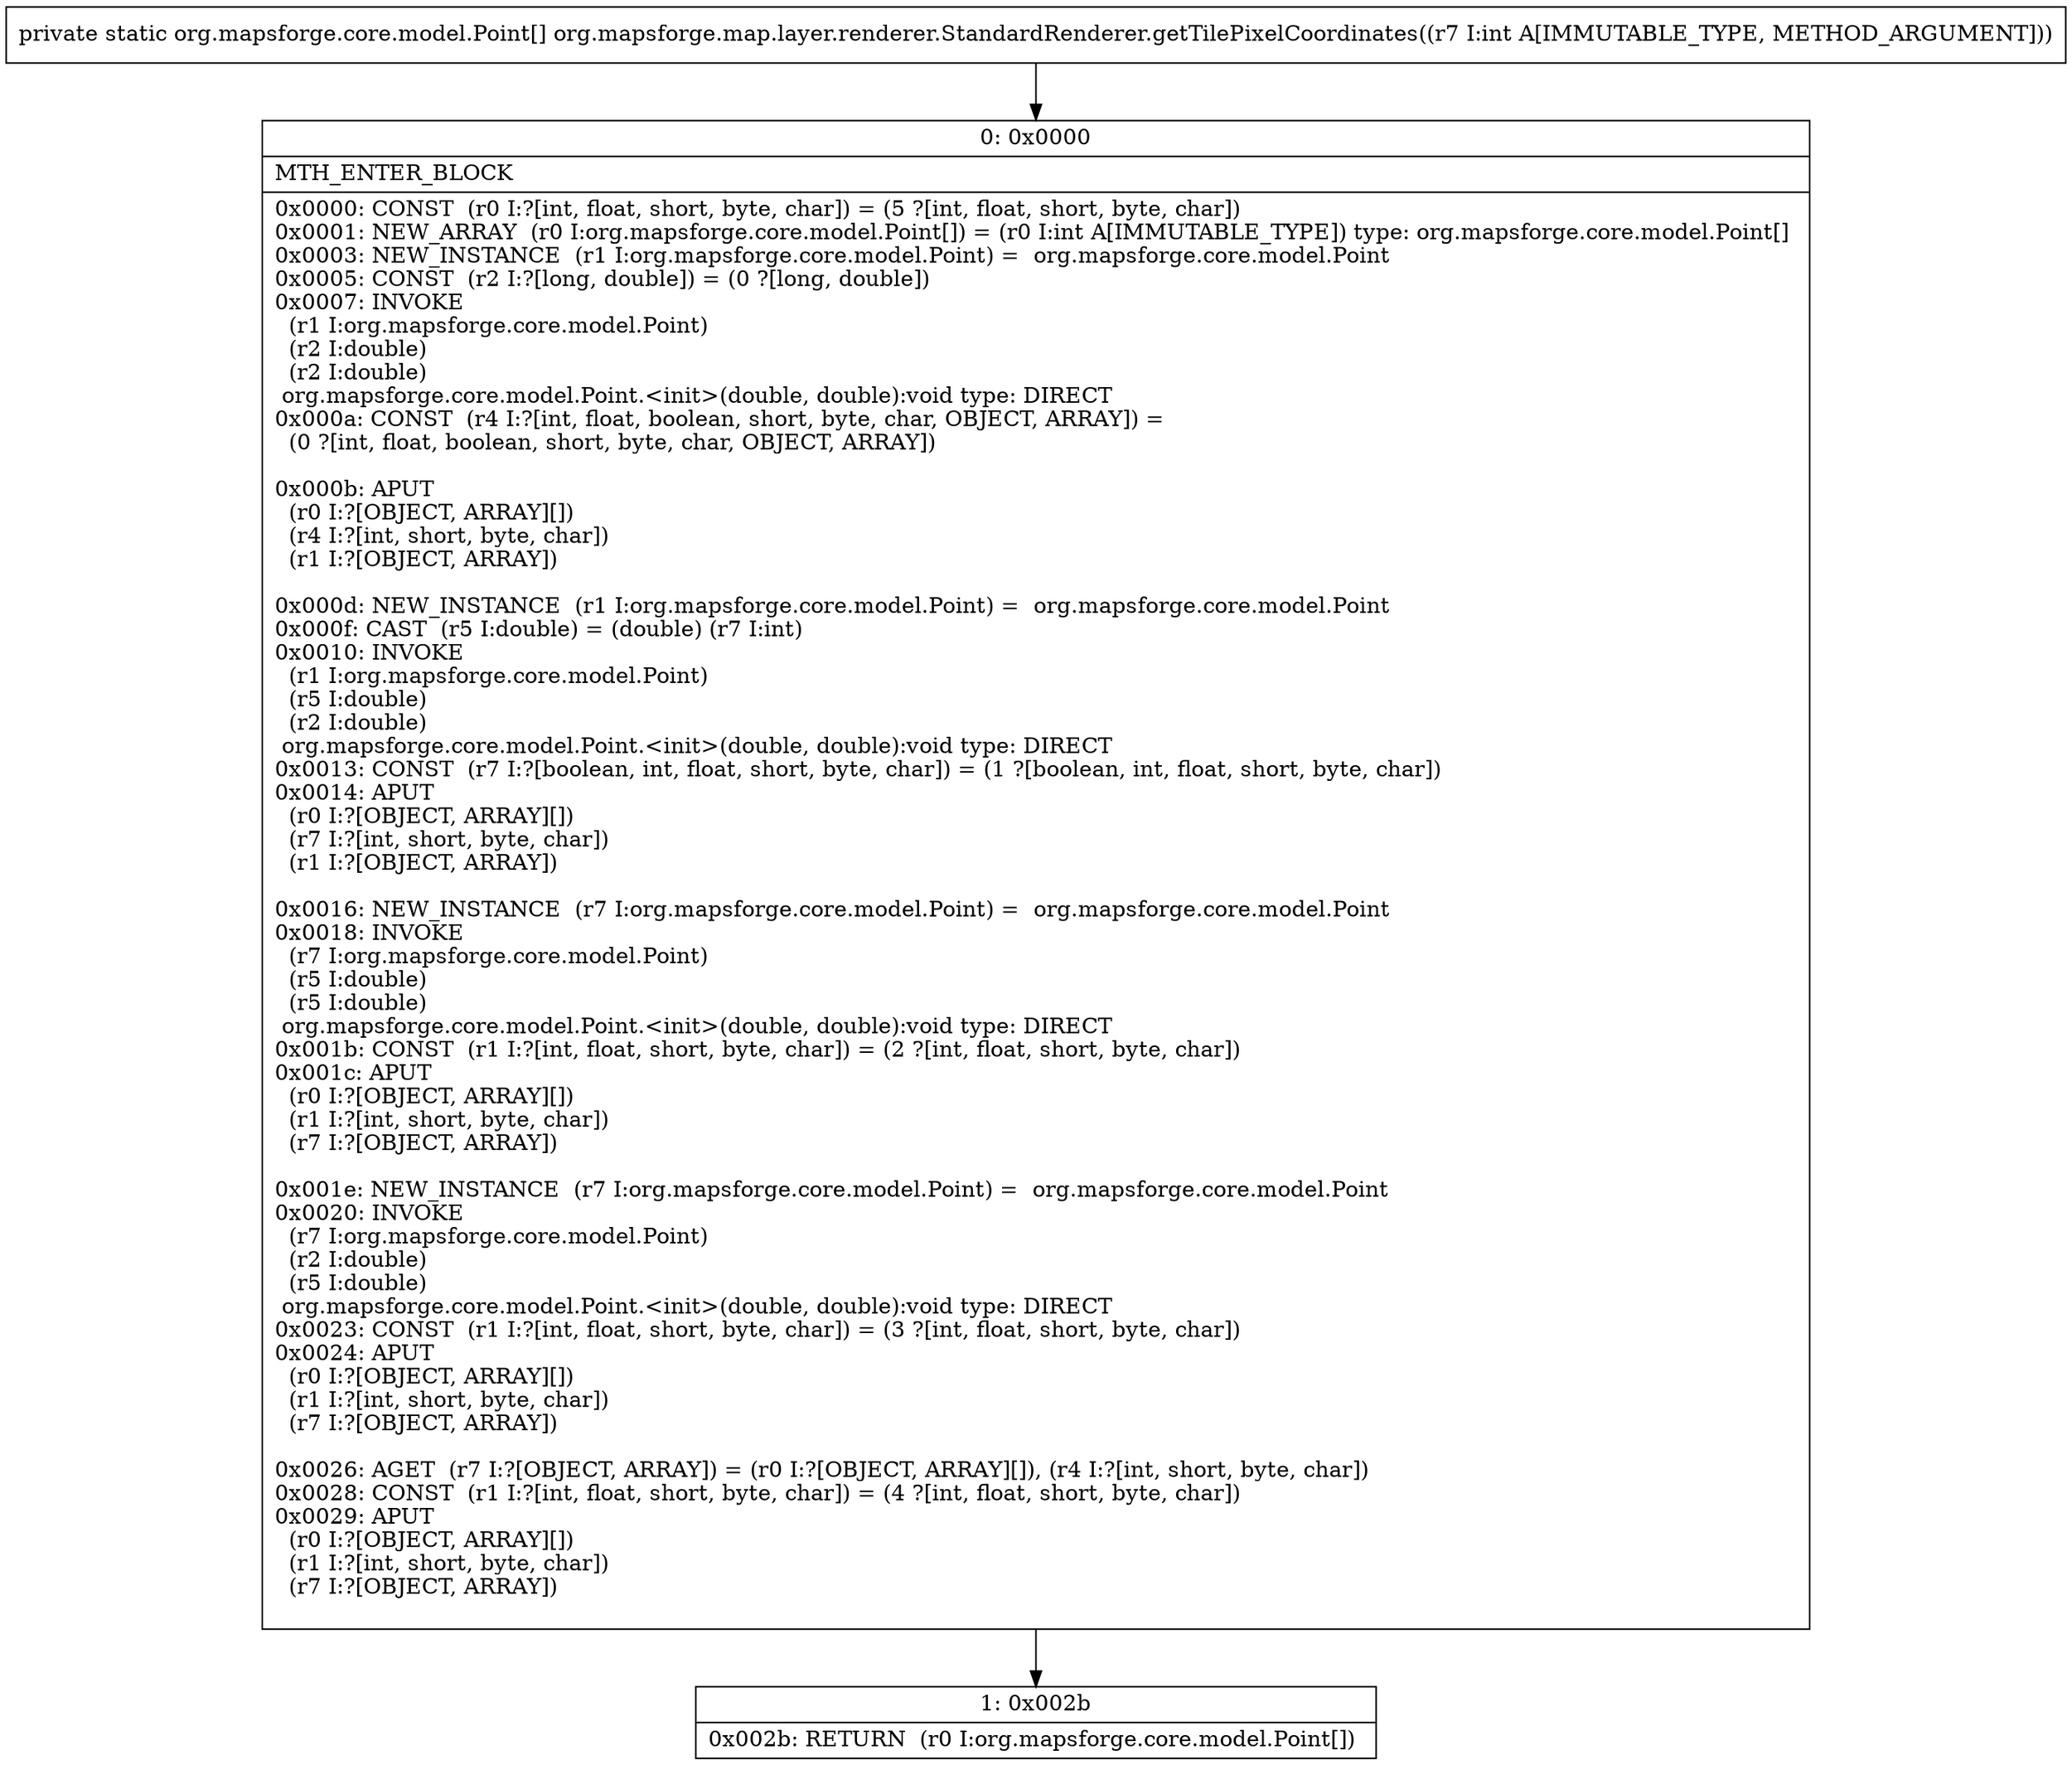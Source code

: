 digraph "CFG fororg.mapsforge.map.layer.renderer.StandardRenderer.getTilePixelCoordinates(I)[Lorg\/mapsforge\/core\/model\/Point;" {
Node_0 [shape=record,label="{0\:\ 0x0000|MTH_ENTER_BLOCK\l|0x0000: CONST  (r0 I:?[int, float, short, byte, char]) = (5 ?[int, float, short, byte, char]) \l0x0001: NEW_ARRAY  (r0 I:org.mapsforge.core.model.Point[]) = (r0 I:int A[IMMUTABLE_TYPE]) type: org.mapsforge.core.model.Point[] \l0x0003: NEW_INSTANCE  (r1 I:org.mapsforge.core.model.Point) =  org.mapsforge.core.model.Point \l0x0005: CONST  (r2 I:?[long, double]) = (0 ?[long, double]) \l0x0007: INVOKE  \l  (r1 I:org.mapsforge.core.model.Point)\l  (r2 I:double)\l  (r2 I:double)\l org.mapsforge.core.model.Point.\<init\>(double, double):void type: DIRECT \l0x000a: CONST  (r4 I:?[int, float, boolean, short, byte, char, OBJECT, ARRAY]) = \l  (0 ?[int, float, boolean, short, byte, char, OBJECT, ARRAY])\l \l0x000b: APUT  \l  (r0 I:?[OBJECT, ARRAY][])\l  (r4 I:?[int, short, byte, char])\l  (r1 I:?[OBJECT, ARRAY])\l \l0x000d: NEW_INSTANCE  (r1 I:org.mapsforge.core.model.Point) =  org.mapsforge.core.model.Point \l0x000f: CAST  (r5 I:double) = (double) (r7 I:int) \l0x0010: INVOKE  \l  (r1 I:org.mapsforge.core.model.Point)\l  (r5 I:double)\l  (r2 I:double)\l org.mapsforge.core.model.Point.\<init\>(double, double):void type: DIRECT \l0x0013: CONST  (r7 I:?[boolean, int, float, short, byte, char]) = (1 ?[boolean, int, float, short, byte, char]) \l0x0014: APUT  \l  (r0 I:?[OBJECT, ARRAY][])\l  (r7 I:?[int, short, byte, char])\l  (r1 I:?[OBJECT, ARRAY])\l \l0x0016: NEW_INSTANCE  (r7 I:org.mapsforge.core.model.Point) =  org.mapsforge.core.model.Point \l0x0018: INVOKE  \l  (r7 I:org.mapsforge.core.model.Point)\l  (r5 I:double)\l  (r5 I:double)\l org.mapsforge.core.model.Point.\<init\>(double, double):void type: DIRECT \l0x001b: CONST  (r1 I:?[int, float, short, byte, char]) = (2 ?[int, float, short, byte, char]) \l0x001c: APUT  \l  (r0 I:?[OBJECT, ARRAY][])\l  (r1 I:?[int, short, byte, char])\l  (r7 I:?[OBJECT, ARRAY])\l \l0x001e: NEW_INSTANCE  (r7 I:org.mapsforge.core.model.Point) =  org.mapsforge.core.model.Point \l0x0020: INVOKE  \l  (r7 I:org.mapsforge.core.model.Point)\l  (r2 I:double)\l  (r5 I:double)\l org.mapsforge.core.model.Point.\<init\>(double, double):void type: DIRECT \l0x0023: CONST  (r1 I:?[int, float, short, byte, char]) = (3 ?[int, float, short, byte, char]) \l0x0024: APUT  \l  (r0 I:?[OBJECT, ARRAY][])\l  (r1 I:?[int, short, byte, char])\l  (r7 I:?[OBJECT, ARRAY])\l \l0x0026: AGET  (r7 I:?[OBJECT, ARRAY]) = (r0 I:?[OBJECT, ARRAY][]), (r4 I:?[int, short, byte, char]) \l0x0028: CONST  (r1 I:?[int, float, short, byte, char]) = (4 ?[int, float, short, byte, char]) \l0x0029: APUT  \l  (r0 I:?[OBJECT, ARRAY][])\l  (r1 I:?[int, short, byte, char])\l  (r7 I:?[OBJECT, ARRAY])\l \l}"];
Node_1 [shape=record,label="{1\:\ 0x002b|0x002b: RETURN  (r0 I:org.mapsforge.core.model.Point[]) \l}"];
MethodNode[shape=record,label="{private static org.mapsforge.core.model.Point[] org.mapsforge.map.layer.renderer.StandardRenderer.getTilePixelCoordinates((r7 I:int A[IMMUTABLE_TYPE, METHOD_ARGUMENT])) }"];
MethodNode -> Node_0;
Node_0 -> Node_1;
}

